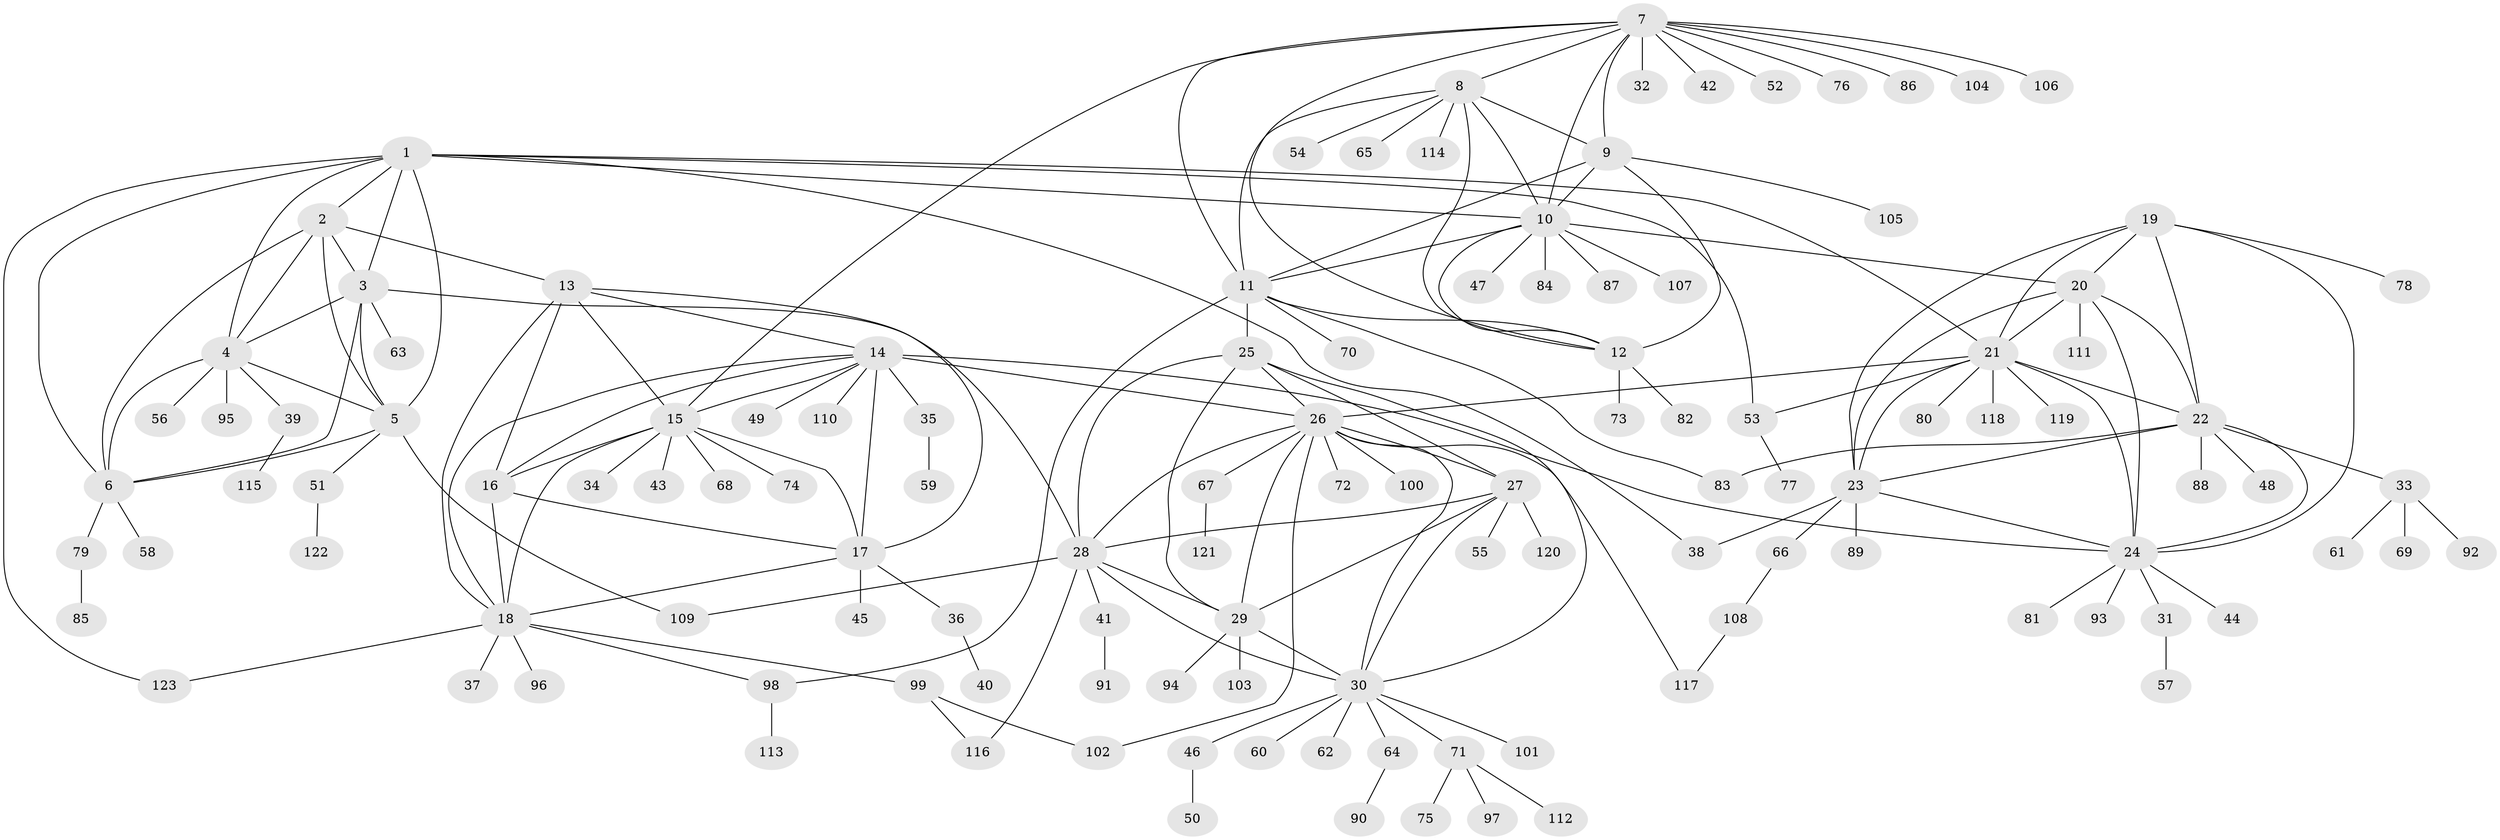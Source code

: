 // coarse degree distribution, {5: 0.0410958904109589, 9: 0.0273972602739726, 6: 0.0136986301369863, 4: 0.0136986301369863, 2: 0.0821917808219178, 7: 0.0136986301369863, 1: 0.7534246575342466, 15: 0.0136986301369863, 12: 0.0136986301369863, 14: 0.0273972602739726}
// Generated by graph-tools (version 1.1) at 2025/58/03/04/25 21:58:42]
// undirected, 123 vertices, 187 edges
graph export_dot {
graph [start="1"]
  node [color=gray90,style=filled];
  1;
  2;
  3;
  4;
  5;
  6;
  7;
  8;
  9;
  10;
  11;
  12;
  13;
  14;
  15;
  16;
  17;
  18;
  19;
  20;
  21;
  22;
  23;
  24;
  25;
  26;
  27;
  28;
  29;
  30;
  31;
  32;
  33;
  34;
  35;
  36;
  37;
  38;
  39;
  40;
  41;
  42;
  43;
  44;
  45;
  46;
  47;
  48;
  49;
  50;
  51;
  52;
  53;
  54;
  55;
  56;
  57;
  58;
  59;
  60;
  61;
  62;
  63;
  64;
  65;
  66;
  67;
  68;
  69;
  70;
  71;
  72;
  73;
  74;
  75;
  76;
  77;
  78;
  79;
  80;
  81;
  82;
  83;
  84;
  85;
  86;
  87;
  88;
  89;
  90;
  91;
  92;
  93;
  94;
  95;
  96;
  97;
  98;
  99;
  100;
  101;
  102;
  103;
  104;
  105;
  106;
  107;
  108;
  109;
  110;
  111;
  112;
  113;
  114;
  115;
  116;
  117;
  118;
  119;
  120;
  121;
  122;
  123;
  1 -- 2;
  1 -- 3;
  1 -- 4;
  1 -- 5;
  1 -- 6;
  1 -- 10;
  1 -- 21;
  1 -- 38;
  1 -- 53;
  1 -- 123;
  2 -- 3;
  2 -- 4;
  2 -- 5;
  2 -- 6;
  2 -- 13;
  3 -- 4;
  3 -- 5;
  3 -- 6;
  3 -- 28;
  3 -- 63;
  4 -- 5;
  4 -- 6;
  4 -- 39;
  4 -- 56;
  4 -- 95;
  5 -- 6;
  5 -- 51;
  5 -- 109;
  6 -- 58;
  6 -- 79;
  7 -- 8;
  7 -- 9;
  7 -- 10;
  7 -- 11;
  7 -- 12;
  7 -- 15;
  7 -- 32;
  7 -- 42;
  7 -- 52;
  7 -- 76;
  7 -- 86;
  7 -- 104;
  7 -- 106;
  8 -- 9;
  8 -- 10;
  8 -- 11;
  8 -- 12;
  8 -- 54;
  8 -- 65;
  8 -- 114;
  9 -- 10;
  9 -- 11;
  9 -- 12;
  9 -- 105;
  10 -- 11;
  10 -- 12;
  10 -- 20;
  10 -- 47;
  10 -- 84;
  10 -- 87;
  10 -- 107;
  11 -- 12;
  11 -- 25;
  11 -- 70;
  11 -- 83;
  11 -- 98;
  12 -- 73;
  12 -- 82;
  13 -- 14;
  13 -- 15;
  13 -- 16;
  13 -- 17;
  13 -- 18;
  14 -- 15;
  14 -- 16;
  14 -- 17;
  14 -- 18;
  14 -- 24;
  14 -- 26;
  14 -- 35;
  14 -- 49;
  14 -- 110;
  15 -- 16;
  15 -- 17;
  15 -- 18;
  15 -- 34;
  15 -- 43;
  15 -- 68;
  15 -- 74;
  16 -- 17;
  16 -- 18;
  17 -- 18;
  17 -- 36;
  17 -- 45;
  18 -- 37;
  18 -- 96;
  18 -- 98;
  18 -- 99;
  18 -- 123;
  19 -- 20;
  19 -- 21;
  19 -- 22;
  19 -- 23;
  19 -- 24;
  19 -- 78;
  20 -- 21;
  20 -- 22;
  20 -- 23;
  20 -- 24;
  20 -- 111;
  21 -- 22;
  21 -- 23;
  21 -- 24;
  21 -- 26;
  21 -- 53;
  21 -- 80;
  21 -- 118;
  21 -- 119;
  22 -- 23;
  22 -- 24;
  22 -- 33;
  22 -- 48;
  22 -- 83;
  22 -- 88;
  23 -- 24;
  23 -- 38;
  23 -- 66;
  23 -- 89;
  24 -- 31;
  24 -- 44;
  24 -- 81;
  24 -- 93;
  25 -- 26;
  25 -- 27;
  25 -- 28;
  25 -- 29;
  25 -- 30;
  26 -- 27;
  26 -- 28;
  26 -- 29;
  26 -- 30;
  26 -- 67;
  26 -- 72;
  26 -- 100;
  26 -- 102;
  26 -- 117;
  27 -- 28;
  27 -- 29;
  27 -- 30;
  27 -- 55;
  27 -- 120;
  28 -- 29;
  28 -- 30;
  28 -- 41;
  28 -- 109;
  28 -- 116;
  29 -- 30;
  29 -- 94;
  29 -- 103;
  30 -- 46;
  30 -- 60;
  30 -- 62;
  30 -- 64;
  30 -- 71;
  30 -- 101;
  31 -- 57;
  33 -- 61;
  33 -- 69;
  33 -- 92;
  35 -- 59;
  36 -- 40;
  39 -- 115;
  41 -- 91;
  46 -- 50;
  51 -- 122;
  53 -- 77;
  64 -- 90;
  66 -- 108;
  67 -- 121;
  71 -- 75;
  71 -- 97;
  71 -- 112;
  79 -- 85;
  98 -- 113;
  99 -- 102;
  99 -- 116;
  108 -- 117;
}
